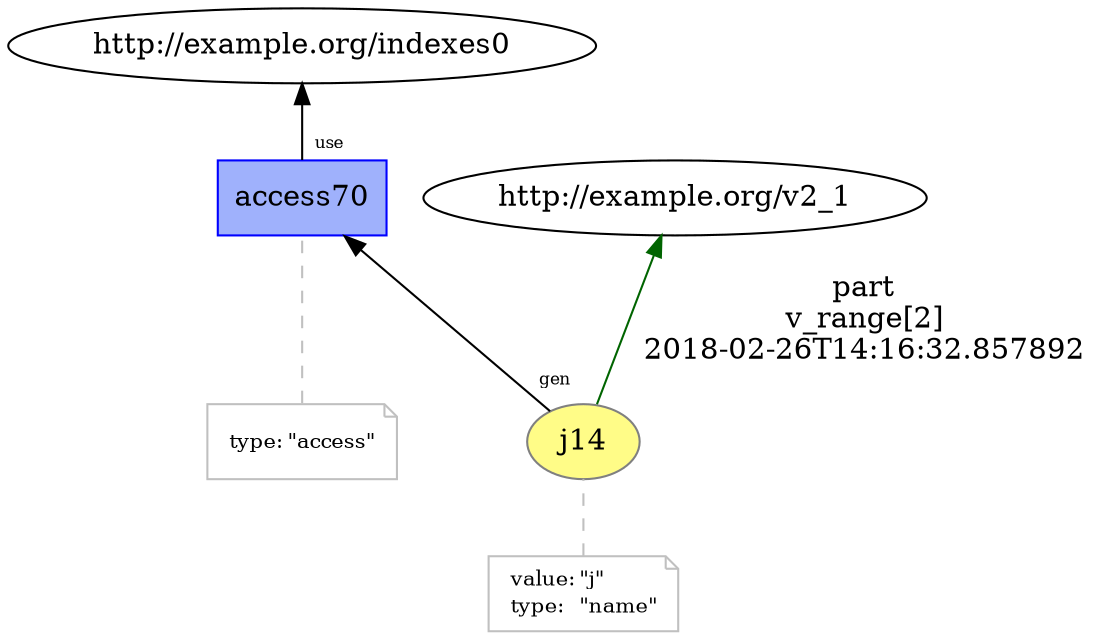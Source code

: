 digraph "PROV" { size="16,12"; rankdir="BT";
"http://example.org/j14" [fillcolor="#FFFC87",color="#808080",style="filled",label="j14",URL="http://example.org/j14"]
"-attrs0" [color="gray",shape="note",fontsize="10",fontcolor="black",label=<<TABLE cellpadding="0" border="0">
	<TR>
	    <TD align="left">value:</TD>
	    <TD align="left">&quot;j&quot;</TD>
	</TR>
	<TR>
	    <TD align="left">type:</TD>
	    <TD align="left">&quot;name&quot;</TD>
	</TR>
</TABLE>>]
"-attrs0" -> "http://example.org/j14" [color="gray",style="dashed",arrowhead="none"]
"http://example.org/j14" -> "http://example.org/v2_1" [labelfontsize="8",labeldistance="1.5",color="darkgreen",labelangle="60.0",rotation="20",label="part
v_range[2]
2018-02-26T14:16:32.857892"]
"http://example.org/access70" [fillcolor="#9FB1FC",color="#0000FF",shape="polygon",sides="4",style="filled",label="access70",URL="http://example.org/access70"]
"-attrs1" [color="gray",shape="note",fontsize="10",fontcolor="black",label=<<TABLE cellpadding="0" border="0">
	<TR>
	    <TD align="left">type:</TD>
	    <TD align="left">&quot;access&quot;</TD>
	</TR>
</TABLE>>]
"-attrs1" -> "http://example.org/access70" [color="gray",style="dashed",arrowhead="none"]
"http://example.org/access70" -> "http://example.org/indexes0" [labelfontsize="8",labeldistance="1.5",labelangle="60.0",rotation="20",taillabel="use"]
"http://example.org/j14" -> "http://example.org/access70" [labelfontsize="8",labeldistance="1.5",labelangle="60.0",rotation="20",taillabel="gen"]
}